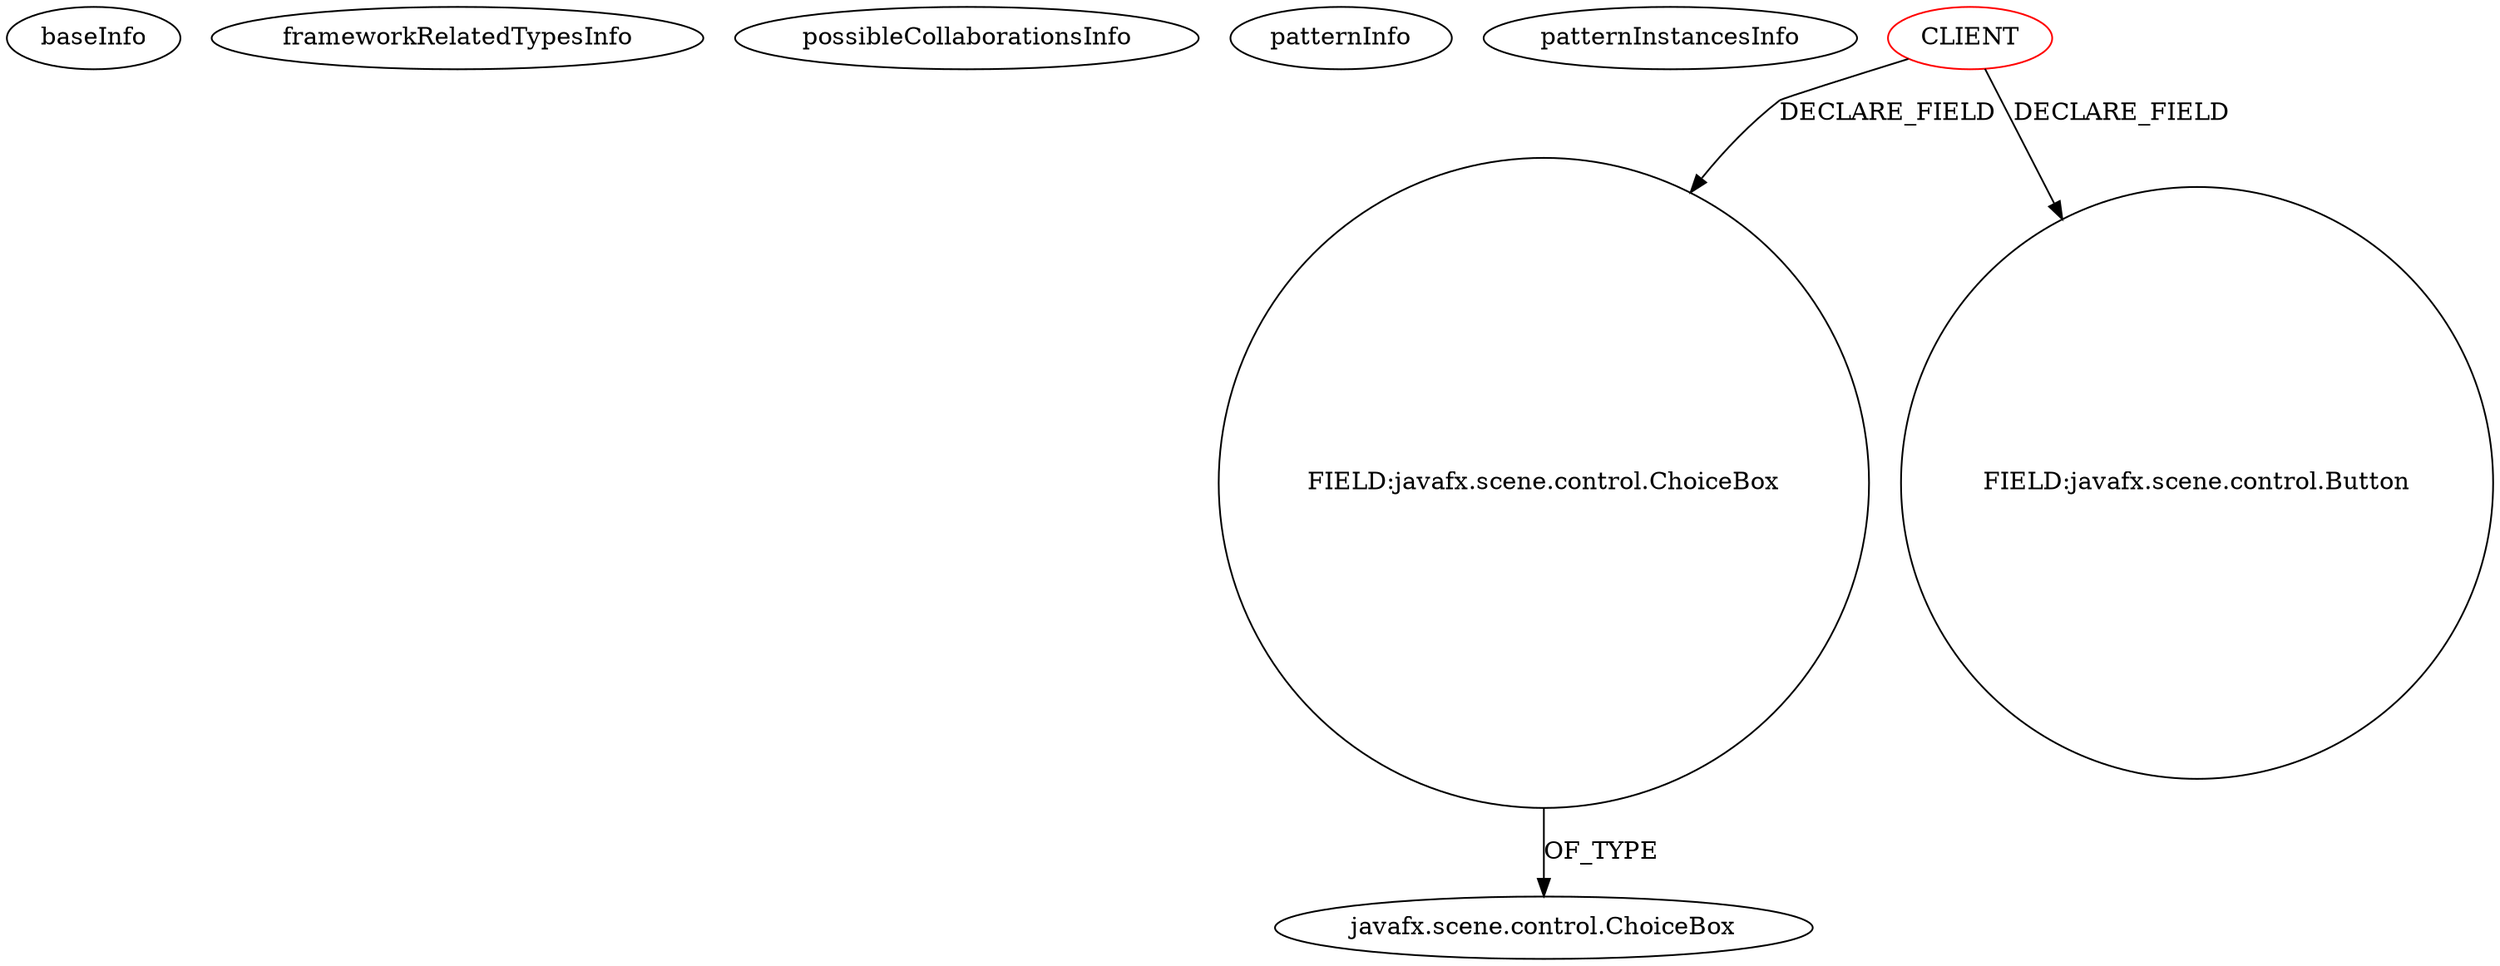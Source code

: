 digraph {
baseInfo[graphId=1235,category="pattern",isAnonymous=false,possibleRelation=false]
frameworkRelatedTypesInfo[]
possibleCollaborationsInfo[]
patternInfo[frequency=14.0,patternRootClient=0]
patternInstancesInfo[0="diogocs1-FPessoais~/diogocs1-FPessoais/FPessoais-master/FinancasPessoais/src/app/controllers/CadastroContaController.java~CadastroContaController~2503",1="yamin-elmakis-IronDome2~/yamin-elmakis-IronDome2/IronDome2-master/IronDome2Client/src/WarClient.java~WarClient~4857",2="hock323-eventManager~/hock323-eventManager/EventManager-master/src/eventManager/controller/pokerTournament/PrizesController.java~PrizesController~2951",3="warpcorebreach-AAH~/warpcorebreach-AAH/AAH-master/AAH/src/aah/ApplicationFormController.java~ApplicationFormController~4737",4="henrik-bak-scbuildplanner~/henrik-bak-scbuildplanner/scbuildplanner-master/src/main/java/com/ezzored/starcraftbuildplanner/controller/MainWindowController.java~MainWindowController~2923",5="warpcorebreach-AAH~/warpcorebreach-AAH/AAH-master/AAH/src/aah/RentPaymentController.java~RentPaymentController~4732",6="RUAN0007-FastestPathSimulator~/RUAN0007-FastestPathSimulator/FastestPathSimulator-master/FastPathSimulator/src/application/FastestPathSimulatorController.java~FastestPathSimulatorController~1116",7="warpcorebreach-AAH~/warpcorebreach-AAH/AAH-master/AAH/src/aah/ReminderController.java~ReminderController~4719",8="stoeffu-LotterySystem~/stoeffu-LotterySystem/LotterySystem-master/src/gui/Controller.java~Controller~4315",9="markosankovic-CP1401901_BUCKeUSBAccessory~/markosankovic-CP1401901_BUCKeUSBAccessory/CP1401901_BUCKeUSBAccessory-master/src/main/java/com/synapticon/buckeusbaccessory/FXMLController.java~FXMLController~3534",10="Seraphiana-SecretaryProblemSimulator~/Seraphiana-SecretaryProblemSimulator/SecretaryProblemSimulator-master/src/main/Java/GUI/GUIController.java~GUIController~1202",11="sebbafer-Sebanana~/sebbafer-Sebanana/Sebanana-master/src/sebanana/views/instellingenwin/InstellingenController.java~InstellingenController~4137",12="diogocs1-FPessoais~/diogocs1-FPessoais/FPessoais-master/FinancasPessoais/src/app/controllers/CadastroDespesaController.java~CadastroDespesaController~2506",13="warpcorebreach-AAH~/warpcorebreach-AAH/AAH-master/AAH/src/aah/MgrHomepageController.java~MgrHomepageController~4734"]
22[label="FIELD:javafx.scene.control.ChoiceBox",vertexType="FIELD_DECLARATION",isFrameworkType=false,shape=circle]
23[label="javafx.scene.control.ChoiceBox",vertexType="FRAMEWORK_CLASS_TYPE",isFrameworkType=false]
0[label="CLIENT",vertexType="ROOT_CLIENT_CLASS_DECLARATION",isFrameworkType=false,color=red]
14[label="FIELD:javafx.scene.control.Button",vertexType="FIELD_DECLARATION",isFrameworkType=false,shape=circle]
22->23[label="OF_TYPE"]
0->14[label="DECLARE_FIELD"]
0->22[label="DECLARE_FIELD"]
}
